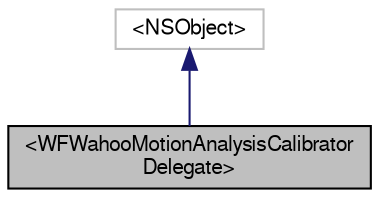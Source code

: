 digraph "&lt;WFWahooMotionAnalysisCalibratorDelegate&gt;"
{
  edge [fontname="FreeSans",fontsize="10",labelfontname="FreeSans",labelfontsize="10"];
  node [fontname="FreeSans",fontsize="10",shape=record];
  Node1 [label="\<WFWahooMotionAnalysisCalibrator\lDelegate\>",height=0.2,width=0.4,color="black", fillcolor="grey75", style="filled", fontcolor="black"];
  Node2 -> Node1 [dir="back",color="midnightblue",fontsize="10",style="solid",fontname="FreeSans"];
  Node2 [label="\<NSObject\>",height=0.2,width=0.4,color="grey75", fillcolor="white", style="filled"];
}
